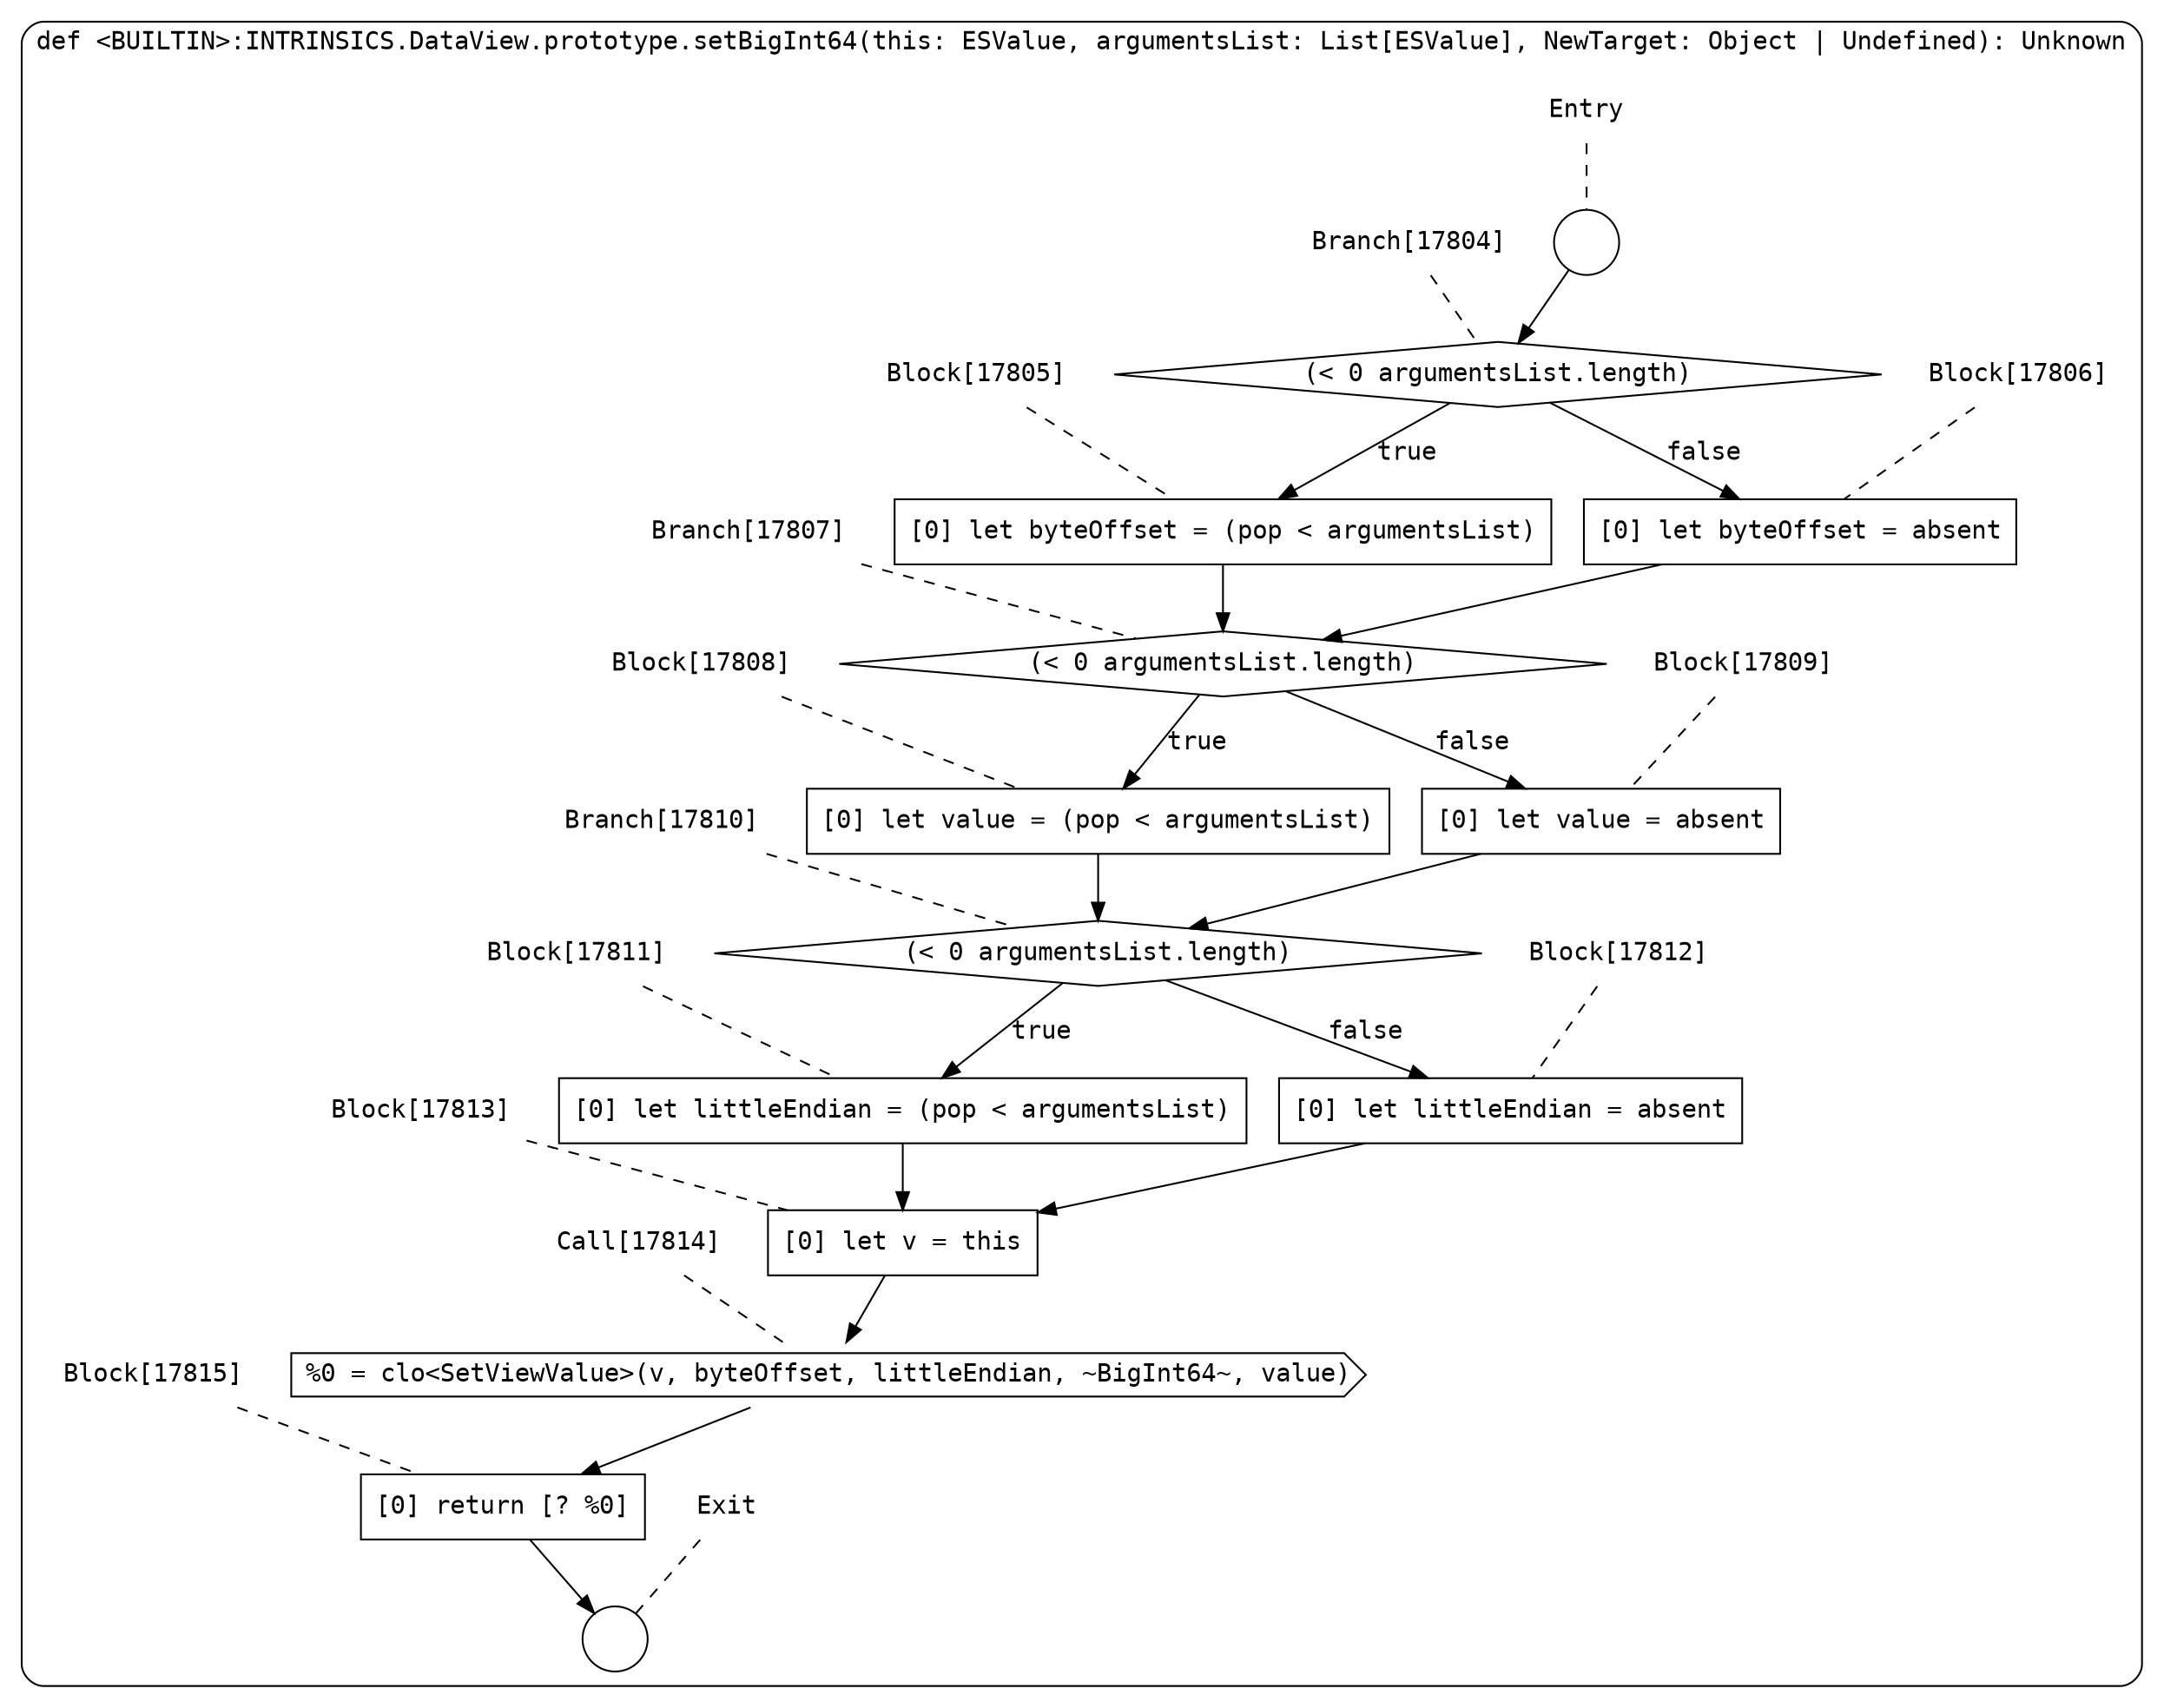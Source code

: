 digraph {
  graph [fontname = "Consolas"]
  node [fontname = "Consolas"]
  edge [fontname = "Consolas"]
  subgraph cluster2510 {
    label = "def <BUILTIN>:INTRINSICS.DataView.prototype.setBigInt64(this: ESValue, argumentsList: List[ESValue], NewTarget: Object | Undefined): Unknown"
    style = rounded
    cluster2510_entry_name [shape=none, label=<<font color="black">Entry</font>>]
    cluster2510_entry_name -> cluster2510_entry [arrowhead=none, color="black", style=dashed]
    cluster2510_entry [shape=circle label=" " color="black" fillcolor="white" style=filled]
    cluster2510_entry -> node17804 [color="black"]
    cluster2510_exit_name [shape=none, label=<<font color="black">Exit</font>>]
    cluster2510_exit_name -> cluster2510_exit [arrowhead=none, color="black", style=dashed]
    cluster2510_exit [shape=circle label=" " color="black" fillcolor="white" style=filled]
    node17804_name [shape=none, label=<<font color="black">Branch[17804]</font>>]
    node17804_name -> node17804 [arrowhead=none, color="black", style=dashed]
    node17804 [shape=diamond, label=<<font color="black">(&lt; 0 argumentsList.length)</font>> color="black" fillcolor="white", style=filled]
    node17804 -> node17805 [label=<<font color="black">true</font>> color="black"]
    node17804 -> node17806 [label=<<font color="black">false</font>> color="black"]
    node17805_name [shape=none, label=<<font color="black">Block[17805]</font>>]
    node17805_name -> node17805 [arrowhead=none, color="black", style=dashed]
    node17805 [shape=box, label=<<font color="black">[0] let byteOffset = (pop &lt; argumentsList)<BR ALIGN="LEFT"/></font>> color="black" fillcolor="white", style=filled]
    node17805 -> node17807 [color="black"]
    node17806_name [shape=none, label=<<font color="black">Block[17806]</font>>]
    node17806_name -> node17806 [arrowhead=none, color="black", style=dashed]
    node17806 [shape=box, label=<<font color="black">[0] let byteOffset = absent<BR ALIGN="LEFT"/></font>> color="black" fillcolor="white", style=filled]
    node17806 -> node17807 [color="black"]
    node17807_name [shape=none, label=<<font color="black">Branch[17807]</font>>]
    node17807_name -> node17807 [arrowhead=none, color="black", style=dashed]
    node17807 [shape=diamond, label=<<font color="black">(&lt; 0 argumentsList.length)</font>> color="black" fillcolor="white", style=filled]
    node17807 -> node17808 [label=<<font color="black">true</font>> color="black"]
    node17807 -> node17809 [label=<<font color="black">false</font>> color="black"]
    node17808_name [shape=none, label=<<font color="black">Block[17808]</font>>]
    node17808_name -> node17808 [arrowhead=none, color="black", style=dashed]
    node17808 [shape=box, label=<<font color="black">[0] let value = (pop &lt; argumentsList)<BR ALIGN="LEFT"/></font>> color="black" fillcolor="white", style=filled]
    node17808 -> node17810 [color="black"]
    node17809_name [shape=none, label=<<font color="black">Block[17809]</font>>]
    node17809_name -> node17809 [arrowhead=none, color="black", style=dashed]
    node17809 [shape=box, label=<<font color="black">[0] let value = absent<BR ALIGN="LEFT"/></font>> color="black" fillcolor="white", style=filled]
    node17809 -> node17810 [color="black"]
    node17810_name [shape=none, label=<<font color="black">Branch[17810]</font>>]
    node17810_name -> node17810 [arrowhead=none, color="black", style=dashed]
    node17810 [shape=diamond, label=<<font color="black">(&lt; 0 argumentsList.length)</font>> color="black" fillcolor="white", style=filled]
    node17810 -> node17811 [label=<<font color="black">true</font>> color="black"]
    node17810 -> node17812 [label=<<font color="black">false</font>> color="black"]
    node17811_name [shape=none, label=<<font color="black">Block[17811]</font>>]
    node17811_name -> node17811 [arrowhead=none, color="black", style=dashed]
    node17811 [shape=box, label=<<font color="black">[0] let littleEndian = (pop &lt; argumentsList)<BR ALIGN="LEFT"/></font>> color="black" fillcolor="white", style=filled]
    node17811 -> node17813 [color="black"]
    node17812_name [shape=none, label=<<font color="black">Block[17812]</font>>]
    node17812_name -> node17812 [arrowhead=none, color="black", style=dashed]
    node17812 [shape=box, label=<<font color="black">[0] let littleEndian = absent<BR ALIGN="LEFT"/></font>> color="black" fillcolor="white", style=filled]
    node17812 -> node17813 [color="black"]
    node17813_name [shape=none, label=<<font color="black">Block[17813]</font>>]
    node17813_name -> node17813 [arrowhead=none, color="black", style=dashed]
    node17813 [shape=box, label=<<font color="black">[0] let v = this<BR ALIGN="LEFT"/></font>> color="black" fillcolor="white", style=filled]
    node17813 -> node17814 [color="black"]
    node17814_name [shape=none, label=<<font color="black">Call[17814]</font>>]
    node17814_name -> node17814 [arrowhead=none, color="black", style=dashed]
    node17814 [shape=cds, label=<<font color="black">%0 = clo&lt;SetViewValue&gt;(v, byteOffset, littleEndian, ~BigInt64~, value)</font>> color="black" fillcolor="white", style=filled]
    node17814 -> node17815 [color="black"]
    node17815_name [shape=none, label=<<font color="black">Block[17815]</font>>]
    node17815_name -> node17815 [arrowhead=none, color="black", style=dashed]
    node17815 [shape=box, label=<<font color="black">[0] return [? %0]<BR ALIGN="LEFT"/></font>> color="black" fillcolor="white", style=filled]
    node17815 -> cluster2510_exit [color="black"]
  }
}